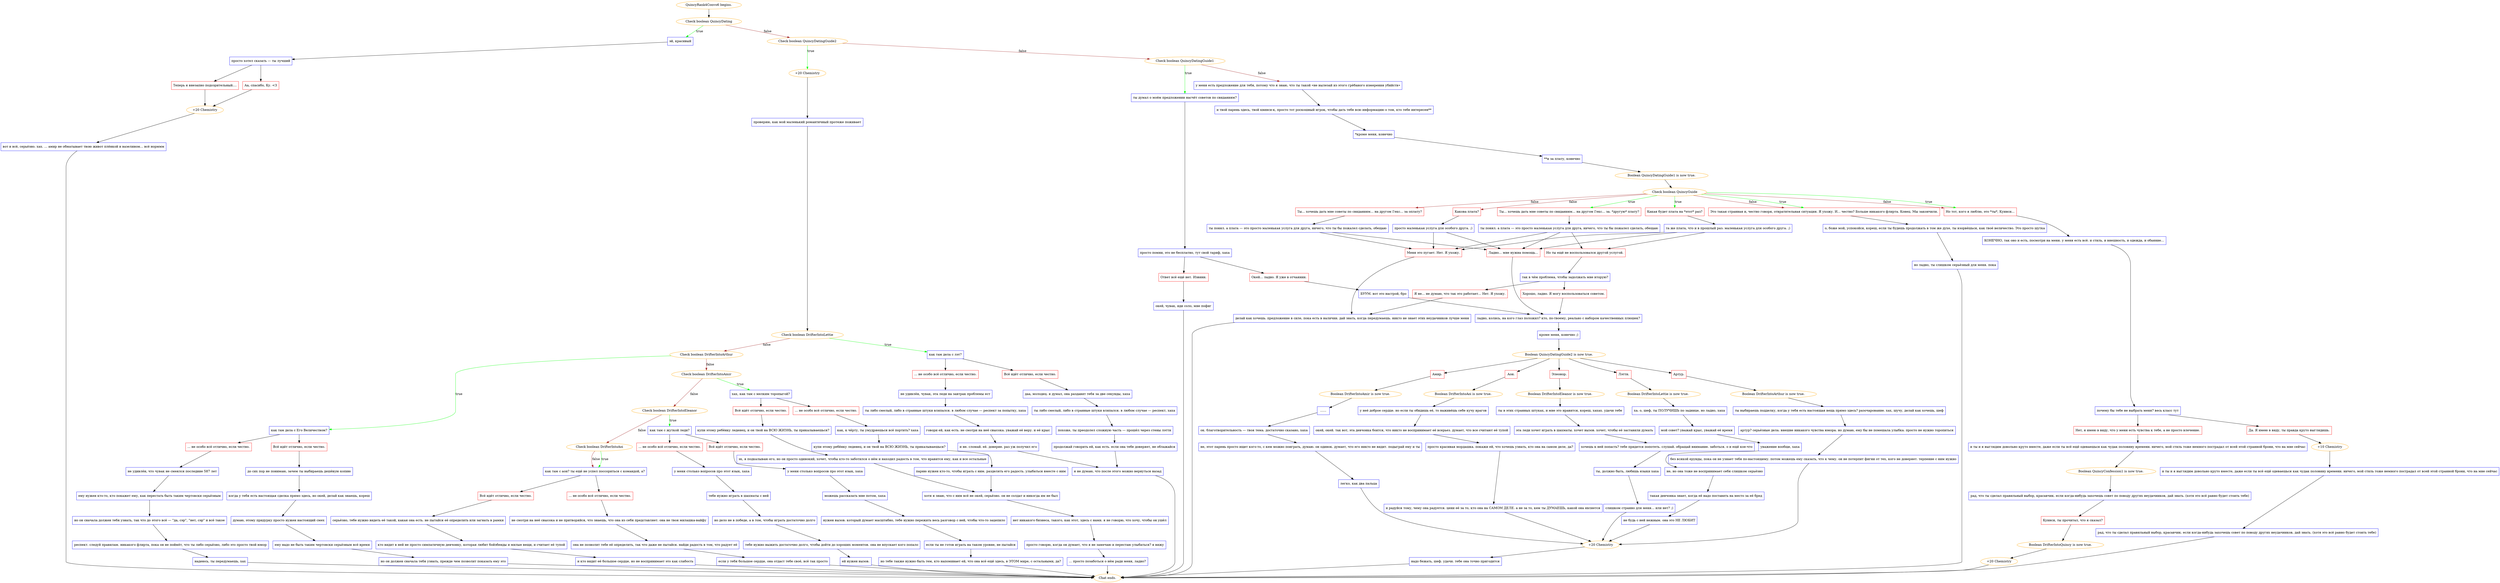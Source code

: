 digraph {
	"QuincyRank4Convo6 begins." [color=orange];
		"QuincyRank4Convo6 begins." -> j2461985337;
	j2461985337 [label="Check boolean QuincyDating",color=orange];
		j2461985337 -> j3271256736 [label=true,color=green];
		j2461985337 -> j83112899 [label=false,color=brown];
	j3271256736 [label="эй, красивый",shape=box,color=blue];
		j3271256736 -> j1869962925;
	j83112899 [label="Check boolean QuincyDatingGuide2",color=orange];
		j83112899 -> j1095770881 [label=true,color=green];
		j83112899 -> j2852325112 [label=false,color=brown];
	j1869962925 [label="просто хотел сказать — ты лучший",shape=box,color=blue];
		j1869962925 -> j3460672843;
		j1869962925 -> j3627289814;
	j1095770881 [label="+20 Chemistry",color=orange];
		j1095770881 -> j1822149506;
	j2852325112 [label="Check boolean QuincyDatingGuide1",color=orange];
		j2852325112 -> j1109927385 [label=true,color=green];
		j2852325112 -> j497221761 [label=false,color=brown];
	j3460672843 [label="Теперь я внезапно подозрительный....",shape=box,color=red];
		j3460672843 -> j2066984279;
	j3627289814 [label="Аа, спасибо, Ку. <3",shape=box,color=red];
		j3627289814 -> j2066984279;
	j1822149506 [label="проверяю, как мой маленький романтичный протеже поживает",shape=box,color=blue];
		j1822149506 -> j2157594670;
	j1109927385 [label="ты думал о моём предложении насчёт советов по свиданиям?",shape=box,color=blue];
		j1109927385 -> j1077304597;
	j497221761 [label="у меня есть предложение для тебя, потому что я знаю, что ты такой «не вылезай из этого грёбаного измерения убийств»",shape=box,color=blue];
		j497221761 -> j4016952186;
	j2066984279 [label="+20 Chemistry",color=orange];
		j2066984279 -> j1224263829;
	j2157594670 [label="Check boolean DrifterIntoLettie",color=orange];
		j2157594670 -> j3457899374 [label=true,color=green];
		j2157594670 -> j1529798852 [label=false,color=brown];
	j1077304597 [label="просто помни, это не бесплатно, тут свой тариф, хаха",shape=box,color=blue];
		j1077304597 -> j3090499877;
		j1077304597 -> j3923177105;
	j4016952186 [label="и твой парень здесь, твой квинси-к, просто тот роскошный игрок, чтобы дать тебе всю информацию о том, кто тебе интересен**",shape=box,color=blue];
		j4016952186 -> j1034515117;
	j1224263829 [label="вот и всё, серьёзно. хах. ... амир не обматывает твою живот плёнкой и вазелином... всё норммм",shape=box,color=blue];
		j1224263829 -> "Chat ends.";
	j3457899374 [label="как там дела с лэт?",shape=box,color=blue];
		j3457899374 -> j1581040820;
		j3457899374 -> j767042430;
	j1529798852 [label="Check boolean DrifterIntoArthur",color=orange];
		j1529798852 -> j125561029 [label=true,color=green];
		j1529798852 -> j3612310957 [label=false,color=brown];
	j3090499877 [label="Ответ всё ещё нет. Извини.",shape=box,color=red];
		j3090499877 -> j2839690443;
	j3923177105 [label="Окей... ладно. Я уже в отчаянии.",shape=box,color=red];
		j3923177105 -> j1636705044;
	j1034515117 [label="*кроме меня, конечно",shape=box,color=blue];
		j1034515117 -> j2683447372;
	"Chat ends." [color=orange];
	j1581040820 [label="Всё идёт отлично, если честно.",shape=box,color=red];
		j1581040820 -> j3634204871;
	j767042430 [label="... не особо всё отлично, если честно.",shape=box,color=red];
		j767042430 -> j2629631145;
	j125561029 [label="как там дела с Его Величеством?",shape=box,color=blue];
		j125561029 -> j368167785;
		j125561029 -> j3980641778;
	j3612310957 [label="Check boolean DrifterIntoAmir",color=orange];
		j3612310957 -> j2754837176 [label=true,color=green];
		j3612310957 -> j4033191202 [label=false,color=brown];
	j2839690443 [label="окей, чувак, иди соло, мне пофиг",shape=box,color=blue];
		j2839690443 -> "Chat ends.";
	j1636705044 [label="БУУМ. вот это настрой, бро",shape=box,color=blue];
		j1636705044 -> j484874685;
	j2683447372 [label="**и за плату, конечно",shape=box,color=blue];
		j2683447372 -> j2373070583;
	j3634204871 [label="даа, молодец. я думал, она раздавит тебя за две секунды, хаха",shape=box,color=blue];
		j3634204871 -> j3959714914;
	j2629631145 [label="не удивлён, чувак, эта леди на завтрак проблемы ест",shape=box,color=blue];
		j2629631145 -> j3505385010;
	j368167785 [label="Всё идёт отлично, если честно.",shape=box,color=red];
		j368167785 -> j3861834240;
	j3980641778 [label="... не особо всё отлично, если честно.",shape=box,color=red];
		j3980641778 -> j3370343571;
	j2754837176 [label="хах, как там с мелким торопыгой?",shape=box,color=blue];
		j2754837176 -> j141807242;
		j2754837176 -> j2549689316;
	j4033191202 [label="Check boolean DrifterIntoEleanor",color=orange];
		j4033191202 -> j4114510562 [label=true,color=green];
		j4033191202 -> j3028424512 [label=false,color=brown];
	j484874685 [label="ладно, колись, на кого глаз положил? кто, по-твоему, реально с набором качественных плюшек?",shape=box,color=blue];
		j484874685 -> j3119861125;
	j2373070583 [label="Boolean QuincyDatingGuide1 is now true.",color=orange];
		j2373070583 -> j2505432108;
	j3959714914 [label="ты либо смелый, либо в странные штуки вляпался. в любом случае — респект, хаха",shape=box,color=blue];
		j3959714914 -> j1906336988;
	j3505385010 [label="ты либо смелый, либо в странные штуки вляпался. в любом случае — респект за попытку, хаха",shape=box,color=blue];
		j3505385010 -> j380041051;
	j3861834240 [label="до сих пор не понимаю, зачем ты выбираешь дешёвую копию",shape=box,color=blue];
		j3861834240 -> j1889909800;
	j3370343571 [label="не удивлён, что чувак не смеялся последние 587 лет",shape=box,color=blue];
		j3370343571 -> j2081737405;
	j141807242 [label="Всё идёт отлично, если честно.",shape=box,color=red];
		j141807242 -> j1733288699;
	j2549689316 [label="... не особо всё отлично, если честно.",shape=box,color=red];
		j2549689316 -> j2853180873;
	j4114510562 [label="как там с жуткой леди?",shape=box,color=blue];
		j4114510562 -> j413561768;
		j4114510562 -> j84290403;
	j3028424512 [label="Check boolean DrifterIntoAoi",color=orange];
		j3028424512 -> j3603625939 [label=true,color=green];
		j3028424512 -> j3603625939 [label=false,color=brown];
	j3119861125 [label="кроме меня, конечно ;)",shape=box,color=blue];
		j3119861125 -> j2759397375;
	j2505432108 [label="Check boolean QuincyGuide",color=orange];
		j2505432108 -> j2295129464 [label=true,color=green];
		j2505432108 -> j3993225748 [label=true,color=green];
		j2505432108 -> j3044181256 [label=true,color=green];
		j2505432108 -> j856173755 [label=true,color=green];
		j2505432108 -> j3907844571 [label=false,color=brown];
		j2505432108 -> j2588304023 [label=false,color=brown];
		j2505432108 -> j3044181256 [label=false,color=brown];
		j2505432108 -> j856173755 [label=false,color=brown];
	j1906336988 [label="похоже, ты преодолел сложную часть — прошёл через стены лэтти",shape=box,color=blue];
		j1906336988 -> j2363652705;
	j380041051 [label="говори ей, как есть. не смотри на неё свысока. уважай её веру. и её крыс",shape=box,color=blue];
		j380041051 -> j4238012541;
	j1889909800 [label="когда у тебя есть настоящая сделка прямо здесь, но окей, делай как знаешь, кореш",shape=box,color=blue];
		j1889909800 -> j3345490679;
	j2081737405 [label="ему нужен кто-то, кто покажет ему, как перестать быть таким чертовски серьёзным",shape=box,color=blue];
		j2081737405 -> j1437887355;
	j1733288699 [label="купи этому ребёнку леденец, и он твой на ВСЮ ЖИЗНЬ, ты прикалываешься?",shape=box,color=blue];
		j1733288699 -> j2833666363;
	j2853180873 [label="как, к чёрту, ты умудряешься всё портить? хаха",shape=box,color=blue];
		j2853180873 -> j1824872326;
	j413561768 [label="Всё идёт отлично, если честно.",shape=box,color=red];
		j413561768 -> j3122236104;
	j84290403 [label="... не особо всё отлично, если честно.",shape=box,color=red];
		j84290403 -> j2093828582;
	j3603625939 [label="как там с аои? ты ещё не успел поссориться с командой, а?",shape=box,color=blue];
		j3603625939 -> j3069910971;
		j3603625939 -> j3807156300;
	j2759397375 [label="Boolean QuincyDatingGuide2 is now true.",color=orange];
		j2759397375 -> j246898264;
		j2759397375 -> j4178535987;
		j2759397375 -> j2061509245;
		j2759397375 -> j2180545823;
		j2759397375 -> j3190853414;
	j2295129464 [label="Ты... хочешь дать мне советы по свиданиям... на другом Гекс... за. *другую* плату?",shape=box,color=red];
		j2295129464 -> j1198005504;
	j3993225748 [label="Какая будет плата на *этот* раз?",shape=box,color=red];
		j3993225748 -> j2594948211;
	j3044181256 [label="Это такая странная и, честно говоря, отвратительная ситуация. Я ухожу. И... честно? Больше никакого флирта. Конец. Мы закончили.",shape=box,color=red];
		j3044181256 -> j2030284940;
	j856173755 [label="Но тот, кого я люблю, это *ты*, Куинси...",shape=box,color=red];
		j856173755 -> j3786450958;
	j3907844571 [label="Какова плата?",shape=box,color=red];
		j3907844571 -> j2952551847;
	j2588304023 [label="Ты... хочешь дать мне советы по свиданиям... на другом Гекс... за оплату?",shape=box,color=red];
		j2588304023 -> j814598221;
	j2363652705 [label="продолжай говорить ей, как есть. если она тебе доверяет, не облажайся",shape=box,color=blue];
		j2363652705 -> j3808667665;
	j4238012541 [label="и не. сломай. её. доверие. раз уж получил его",shape=box,color=blue];
		j4238012541 -> j3808667665;
	j3345490679 [label="думаю, этому придурку просто нужен настоящий смех",shape=box,color=blue];
		j3345490679 -> j2046244976;
	j1437887355 [label="но он сначала должен тебя узнать, так что до этого всё — \"да, сэр\", \"нет, сэр\" и всё такое",shape=box,color=blue];
		j1437887355 -> j714361361;
	j2833666363 [label="эх, я подкалываю его, но он просто одинокий, хочет, чтобы кто-то заботился о нём и находил радость в том, что нравится ему, как и все остальные",shape=box,color=blue];
		j2833666363 -> j3375615083;
	j1824872326 [label="купи этому ребёнку леденец, и он твой на ВСЮ ЖИЗНЬ, ты прикалываешься?",shape=box,color=blue];
		j1824872326 -> j513183176;
	j3122236104 [label="у меня столько вопросов про этот язык, хаха",shape=box,color=blue];
		j3122236104 -> j3316333989;
	j2093828582 [label="у меня столько вопросов про этот язык, хаха",shape=box,color=blue];
		j2093828582 -> j54515120;
	j3069910971 [label="Всё идёт отлично, если честно.",shape=box,color=red];
		j3069910971 -> j137547082;
	j3807156300 [label="... не особо всё отлично, если честно.",shape=box,color=red];
		j3807156300 -> j1868227091;
	j246898264 [label="Лэтти.",shape=box,color=red];
		j246898264 -> j466645830;
	j4178535987 [label="Артур.",shape=box,color=red];
		j4178535987 -> j3422186080;
	j2061509245 [label="Амир.",shape=box,color=red];
		j2061509245 -> j2308585481;
	j2180545823 [label="Элеонор.",shape=box,color=red];
		j2180545823 -> j2892916612;
	j3190853414 [label="Аои.",shape=box,color=red];
		j3190853414 -> j3822454686;
	j1198005504 [label="ты понял. а плата — это просто маленькая услуга для друга, ничего, что ты бы пожалел сделать, обещаю",shape=box,color=blue];
		j1198005504 -> j500913979;
		j1198005504 -> j4067092775;
		j1198005504 -> j771578621;
	j2594948211 [label="та же плата, что и в прошлый раз. маленькая услуга для особого друга. ;)",shape=box,color=blue];
		j2594948211 -> j500913979;
		j2594948211 -> j4067092775;
		j2594948211 -> j771578621;
	j2030284940 [label="о, боже мой, успокойся, кореш, если ты будешь продолжать в том же духе, ты взорвёшься, как твоё величество. Это просто шутка",shape=box,color=blue];
		j2030284940 -> j3871997073;
	j3786450958 [label="КОНЕЧНО, так оно и есть, посмотри на меня. у меня есть всё. и стиль, и внешность, и одежда, и обаяние...",shape=box,color=blue];
		j3786450958 -> j2728065085;
	j2952551847 [label="просто маленькая услуга для особого друга. ;)",shape=box,color=blue];
		j2952551847 -> j4067092775;
		j2952551847 -> j771578621;
	j814598221 [label="ты понял. а плата — это просто маленькая услуга для друга, ничего, что ты бы пожалел сделать, обещаю",shape=box,color=blue];
		j814598221 -> j4067092775;
		j814598221 -> j771578621;
	j3808667665 [label="я не думаю, что после этого можно вернуться назад",shape=box,color=blue];
		j3808667665 -> "Chat ends.";
	j2046244976 [label="ему надо не быть таким чертовски серьёзным всё время",shape=box,color=blue];
		j2046244976 -> j1054966730;
	j714361361 [label="респект. следуй правилам. никакого флирта, пока он не поймёт, что ты либо серьёзно, либо это просто твой юмор",shape=box,color=blue];
		j714361361 -> j4027333099;
	j3375615083 [label="хотя я знаю, что с ним всё не окей, серьёзно. он не солдат и никогда им не был",shape=box,color=blue];
		j3375615083 -> j381575332;
	j513183176 [label="парню нужен кто-то, чтобы играть с ним. разделять его радость. улыбаться вместе с ним",shape=box,color=blue];
		j513183176 -> j3375615083;
	j3316333989 [label="можешь рассказать мне потом, хаха",shape=box,color=blue];
		j3316333989 -> j1345143952;
	j54515120 [label="тебе нужно играть в шахматы с ней",shape=box,color=blue];
		j54515120 -> j3242089751;
	j137547082 [label="серьёзно, тебе нужно видеть её такой, какая она есть. не пытайся её определить или загнать в рамки",shape=box,color=blue];
		j137547082 -> j890936426;
	j1868227091 [label="не смотри на неё свысока и не притворяйся, что знаешь, что она из себя представляет. она не твоя милашка-вайфу",shape=box,color=blue];
		j1868227091 -> j2793300480;
	j466645830 [label="Boolean DrifterIntoLettie is now true.",color=orange];
		j466645830 -> j1480732728;
	j3422186080 [label="Boolean DrifterIntoArthur is now true.",color=orange];
		j3422186080 -> j1921203274;
	j2308585481 [label="Boolean DrifterIntoAmir is now true.",color=orange];
		j2308585481 -> j949725184;
	j2892916612 [label="Boolean DrifterIntoEleanor is now true.",color=orange];
		j2892916612 -> j792809515;
	j3822454686 [label="Boolean DrifterIntoAoi is now true.",color=orange];
		j3822454686 -> j285957284;
	j500913979 [label="Но ты ещё не воспользовался другой услугой.",shape=box,color=red];
		j500913979 -> j3132260113;
	j4067092775 [label="Меня это пугает. Нет. Я ухожу.",shape=box,color=red];
		j4067092775 -> j1589166363;
	j771578621 [label="Ладно... мне нужна помощь...",shape=box,color=red];
		j771578621 -> j484874685;
	j3871997073 [label="но ладно, ты слишком серьёзный для меня. пока",shape=box,color=blue];
		j3871997073 -> "Chat ends.";
	j2728065085 [label="почему бы тебе не выбрать меня? весь класс тут",shape=box,color=blue];
		j2728065085 -> j3689238400;
		j2728065085 -> j4173018956;
	j1054966730 [label="но он должен сначала тебя узнать, прежде чем позволит показать ему это",shape=box,color=blue];
		j1054966730 -> "Chat ends.";
	j4027333099 [label="надеюсь, ты передумаешь, хах",shape=box,color=blue];
		j4027333099 -> "Chat ends.";
	j381575332 [label="нет никакого бизнеса, такого, как этот, здесь с нами. я не говорю, что хочу, чтобы он ушёл",shape=box,color=blue];
		j381575332 -> j77487963;
	j1345143952 [label="нужен вызов. который думает масштабно, тебе нужно пережить весь разговор с ней, чтобы что-то зацепило",shape=box,color=blue];
		j1345143952 -> j3072025504;
	j3242089751 [label="но дело не в победе, а в том, чтобы играть достаточно долго",shape=box,color=blue];
		j3242089751 -> j2785823680;
	j890936426 [label="кто видит в ней не просто симпатичную девчонку, которая любит бойзбенды и милые вещи, и считает её тупой",shape=box,color=blue];
		j890936426 -> j3121392641;
	j2793300480 [label="она не позволит тебе её определить, так что даже не пытайся. найди радость в том, что радует её",shape=box,color=blue];
		j2793300480 -> j373177184;
	j1480732728 [label="ха. о, шеф, ты ПОЛУЧИШЬ по заднице, но ладно, хаха",shape=box,color=blue];
		j1480732728 -> j2957366846;
	j1921203274 [label="ты выбираешь подделку, когда у тебя есть настоящая вещь прямо здесь? разочарование. хах, шучу, делай как хочешь, шеф",shape=box,color=blue];
		j1921203274 -> j3197698287;
	j949725184 [label="......",shape=box,color=blue];
		j949725184 -> j1008655617;
	j792809515 [label="ты в этих странных штуках, и мне это нравится, кореш, хахах. удачи тебе",shape=box,color=blue];
		j792809515 -> j3914449541;
	j285957284 [label="у неё доброе сердце. но если ты обидишь её, то наживёшь себе кучу врагов",shape=box,color=blue];
		j285957284 -> j538677610;
	j3132260113 [label="так в чём проблема, чтобы задолжать мне вторую?",shape=box,color=blue];
		j3132260113 -> j221981310;
		j3132260113 -> j4078454125;
	j1589166363 [label="делай как хочешь. предложение в силе, пока есть в наличии. дай знать, когда передумаешь. никто не знает этих неудачников лучше меня",shape=box,color=blue];
		j1589166363 -> "Chat ends.";
	j3689238400 [label="Нет, я имею в виду, что у меня есть чувства к тебе, а не просто влечение.",shape=box,color=red];
		j3689238400 -> j1788797874;
	j4173018956 [label="Да. Я имею в виду, ты правда круто выглядишь.",shape=box,color=red];
		j4173018956 -> j3951465133;
	j77487963 [label="просто говорю, когда он думает, что я не замечаю и перестаю улыбаться? я вижу",shape=box,color=blue];
		j77487963 -> j1277360170;
	j3072025504 [label="если ты не готов играть на таком уровне, не пытайся",shape=box,color=blue];
		j3072025504 -> j3002113069;
	j2785823680 [label="тебе нужно выжить достаточно долго, чтобы дойти до хороших моментов. она не впускает кого попало",shape=box,color=blue];
		j2785823680 -> j4265751070;
	j3121392641 [label="и кто видит её большое сердце, но не воспринимает это как слабость",shape=box,color=blue];
		j3121392641 -> "Chat ends.";
	j373177184 [label="если у тебя большое сердце, она отдаст тебе своё, всё так просто",shape=box,color=blue];
		j373177184 -> "Chat ends.";
	j2957366846 [label="мой совет? уважай крыс, уважай её время",shape=box,color=blue];
		j2957366846 -> j3717660250;
	j3197698287 [label="артур? серьёзные дела. внешне никакого чувства юмора. но думаю, ему бы не помешала улыбка. просто не нужно торопиться",shape=box,color=blue];
		j3197698287 -> j3666225019;
	j1008655617 [label="ок. благотворительность — твоя тема. достаточно сказано, хаха",shape=box,color=blue];
		j1008655617 -> j1821402594;
	j3914449541 [label="эта леди хочет играть в шахматы. хочет вызов. хочет, чтобы её заставили думать",shape=box,color=blue];
		j3914449541 -> j852443652;
	j538677610 [label="окей, окей. так вот, эта девчонка боится, что никто не воспринимает её всерьез. думает, что все считают её тупой",shape=box,color=blue];
		j538677610 -> j3720806118;
	j221981310 [label="Я не... не думаю, что так это работает... Нет. Я ухожу.",shape=box,color=red];
		j221981310 -> j1589166363;
	j4078454125 [label="Хорошо, ладно. Я могу воспользоваться советом.",shape=box,color=red];
		j4078454125 -> j484874685;
	j1788797874 [label="и ты и я выглядим довольно круто вместе, даже если ты всё ещё одеваешься как чудак половину времени. ничего, мой стиль тоже немного пострадал от всей этой странной брони, что на мне сейчас",shape=box,color=blue];
		j1788797874 -> j2245424770;
	j3951465133 [label="+10 Chemistry",color=orange];
		j3951465133 -> j1637741406;
	j1277360170 [label="... просто позаботься о нём ради меня, ладно?",shape=box,color=blue];
		j1277360170 -> "Chat ends.";
	j3002113069 [label="но тебе также нужно быть тем, кто напоминает ей, что она всё ещё здесь, в ЭТОМ мире, с остальными, да?",shape=box,color=blue];
		j3002113069 -> "Chat ends.";
	j4265751070 [label="ей нужен вызов.",shape=box,color=blue];
		j4265751070 -> "Chat ends.";
	j3717660250 [label="уважение вообще, хаха",shape=box,color=blue];
		j3717660250 -> j1210720430;
	j3666225019 [label="без всякой ерунды, пока он не узнает тебя по-настоящему. потом можешь ему сказать, что к чему. он не потерпит фигни от тех, кого не доверяет. терпение с ним нужно",shape=box,color=blue];
		j3666225019 -> j1223326688;
	j1821402594 [label="не, этот парень просто ищет кого-то, с кем можно поиграть, думаю. он одинок. думает, что его никто не видит. подыграй ему и ты",shape=box,color=blue];
		j1821402594 -> j1619258399;
	j852443652 [label="хочешь к ней попасть? тебе придется попотеть. слушай. обращай внимание. заботься. о и ещё кое-что",shape=box,color=blue];
		j852443652 -> j2133352452;
	j3720806118 [label="просто красивая мордашка. покажи ей, что хочешь узнать, кто она на самом деле, да?",shape=box,color=blue];
		j3720806118 -> j3486454553;
	j2245424770 [label="Boolean QuincyConfession1 is now true.",color=orange];
		j2245424770 -> j3432194703;
	j1637741406 [label="и ты и я выглядим довольно круто вместе, даже если ты всё ещё одеваешься как чудак половину времени. ничего, мой стиль тоже немного пострадал от всей этой странной брони, что на мне сейчас",shape=box,color=blue];
		j1637741406 -> j3185218087;
	j1210720430 [label="не, но она тоже не воспринимает себя слишком серьёзно",shape=box,color=blue];
		j1210720430 -> j1022299332;
	j1223326688 [label="+20 Chemistry",color=orange];
		j1223326688 -> j400173512;
	j1619258399 [label="легко, как два пальца",shape=box,color=blue];
		j1619258399 -> j1223326688;
	j2133352452 [label="ты, должно быть, любишь языки хаха",shape=box,color=blue];
		j2133352452 -> j359955878;
	j3486454553 [label="и радуйся тому, чему она радуется. цени её за то, кто она на САМОМ ДЕЛЕ. а не за то, кем ты ДУМАЕШЬ, какой она является",shape=box,color=blue];
		j3486454553 -> j1223326688;
	j3432194703 [label="рад, что ты сделал правильный выбор, красавчик. если когда-нибудь захочешь совет по поводу других неудачников, дай знать. (хотя это всё равно будет стоить тебе)",shape=box,color=blue];
		j3432194703 -> j3983100337;
	j3185218087 [label="рад, что ты сделал правильный выбор, красавчик. если когда-нибудь захочешь совет по поводу других неудачников, дай знать. (хотя это всё равно будет стоить тебе)",shape=box,color=blue];
		j3185218087 -> "Chat ends.";
	j1022299332 [label="такая девчонка знает, когда её надо поставить на место за её бред",shape=box,color=blue];
		j1022299332 -> j1155923631;
	j400173512 [label="надо бежать, шеф. удачи. тебе она точно пригодится",shape=box,color=blue];
		j400173512 -> "Chat ends.";
	j359955878 [label="слишком странно для меня... или нет? ;)",shape=box,color=blue];
		j359955878 -> j1223326688;
	j3983100337 [label="Куинси, ты прочитал, что я сказал?",shape=box,color=red];
		j3983100337 -> j359041193;
	j1155923631 [label="не будь с ней нежным. она это НЕ ЛЮБИТ",shape=box,color=blue];
		j1155923631 -> j1223326688;
	j359041193 [label="Boolean DrifterIntoQuincy is now true.",color=orange];
		j359041193 -> j367054140;
	j367054140 [label="+20 Chemistry",color=orange];
		j367054140 -> "Chat ends.";
}